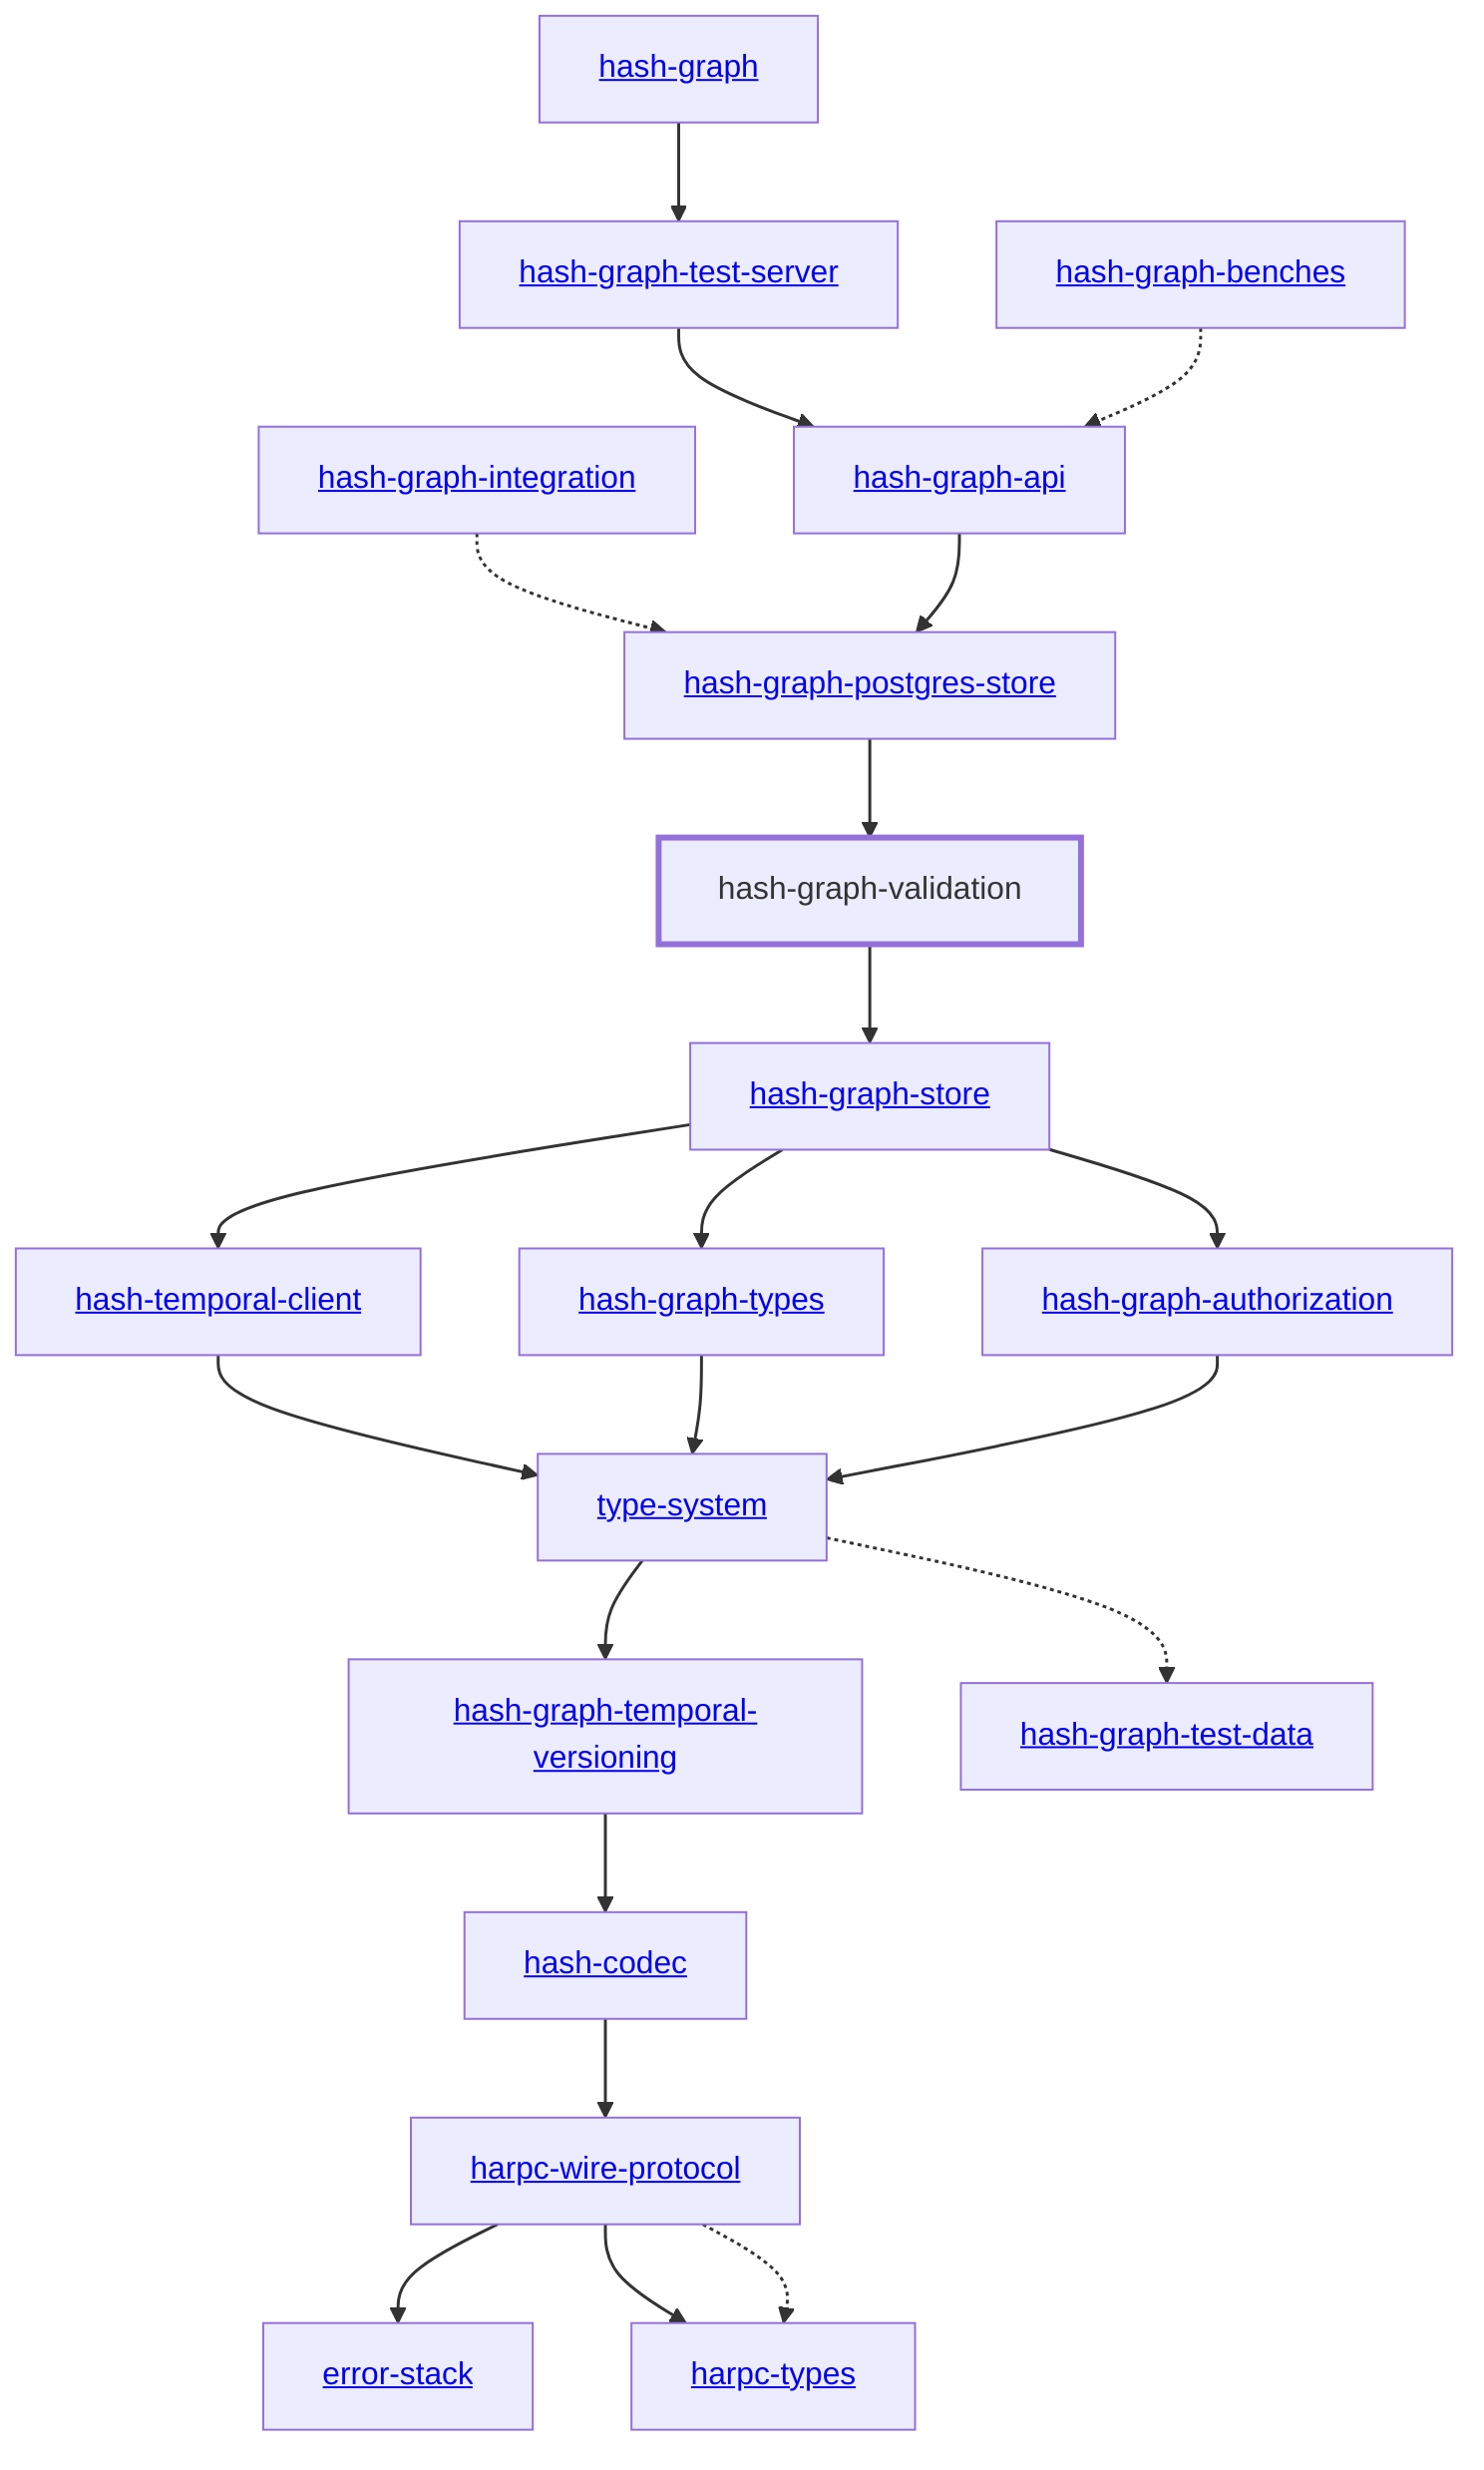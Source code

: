 graph TD
    linkStyle default stroke-width:1.5px
    classDef default stroke-width:1px
    classDef root stroke-width:3px
    classDef dev stroke-width:1px
    classDef build stroke-width:1px
    %% Legend
    %% --> : Normal dependency
    %% -.-> : Dev dependency
    %% ---> : Build dependency
    0[<a href="../hash_graph/index.html">hash-graph</a>]
    1[<a href="../hash_graph_api/index.html">hash-graph-api</a>]
    2[<a href="../hash_graph_authorization/index.html">hash-graph-authorization</a>]
    3[<a href="../hash_graph_benches/index.html">hash-graph-benches</a>]
    4[<a href="../hash_graph_integration/index.html">hash-graph-integration</a>]
    5[<a href="../hash_graph_types/index.html">hash-graph-types</a>]
    6[hash-graph-validation]
    class 6 root
    7[<a href="../error_stack/index.html">error-stack</a>]
    8[<a href="../hash_graph_postgres_store/index.html">hash-graph-postgres-store</a>]
    9[<a href="../hash_graph_store/index.html">hash-graph-store</a>]
    10[<a href="../hash_graph_temporal_versioning/index.html">hash-graph-temporal-versioning</a>]
    11[<a href="../hash_graph_test_data/index.html">hash-graph-test-data</a>]
    12[<a href="../hash_graph_test_server/index.html">hash-graph-test-server</a>]
    13[<a href="../hash_temporal_client/index.html">hash-temporal-client</a>]
    14[<a href="../type_system/index.html">type-system</a>]
    15[<a href="../harpc_types/index.html">harpc-types</a>]
    16[<a href="../harpc_wire_protocol/index.html">harpc-wire-protocol</a>]
    17[<a href="../hash_codec/index.html">hash-codec</a>]
    14 --> 10
    10 --> 17
    6 --> 9
    8 --> 6
    9 --> 2
    9 --> 5
    9 --> 13
    12 --> 1
    13 --> 14
    5 --> 14
    16 --> 7
    16 --> 15
    16 -.-> 15
    17 --> 16
    14 -.-> 11
    0 --> 12
    4 -.-> 8
    1 --> 8
    2 --> 14
    3 -.-> 1